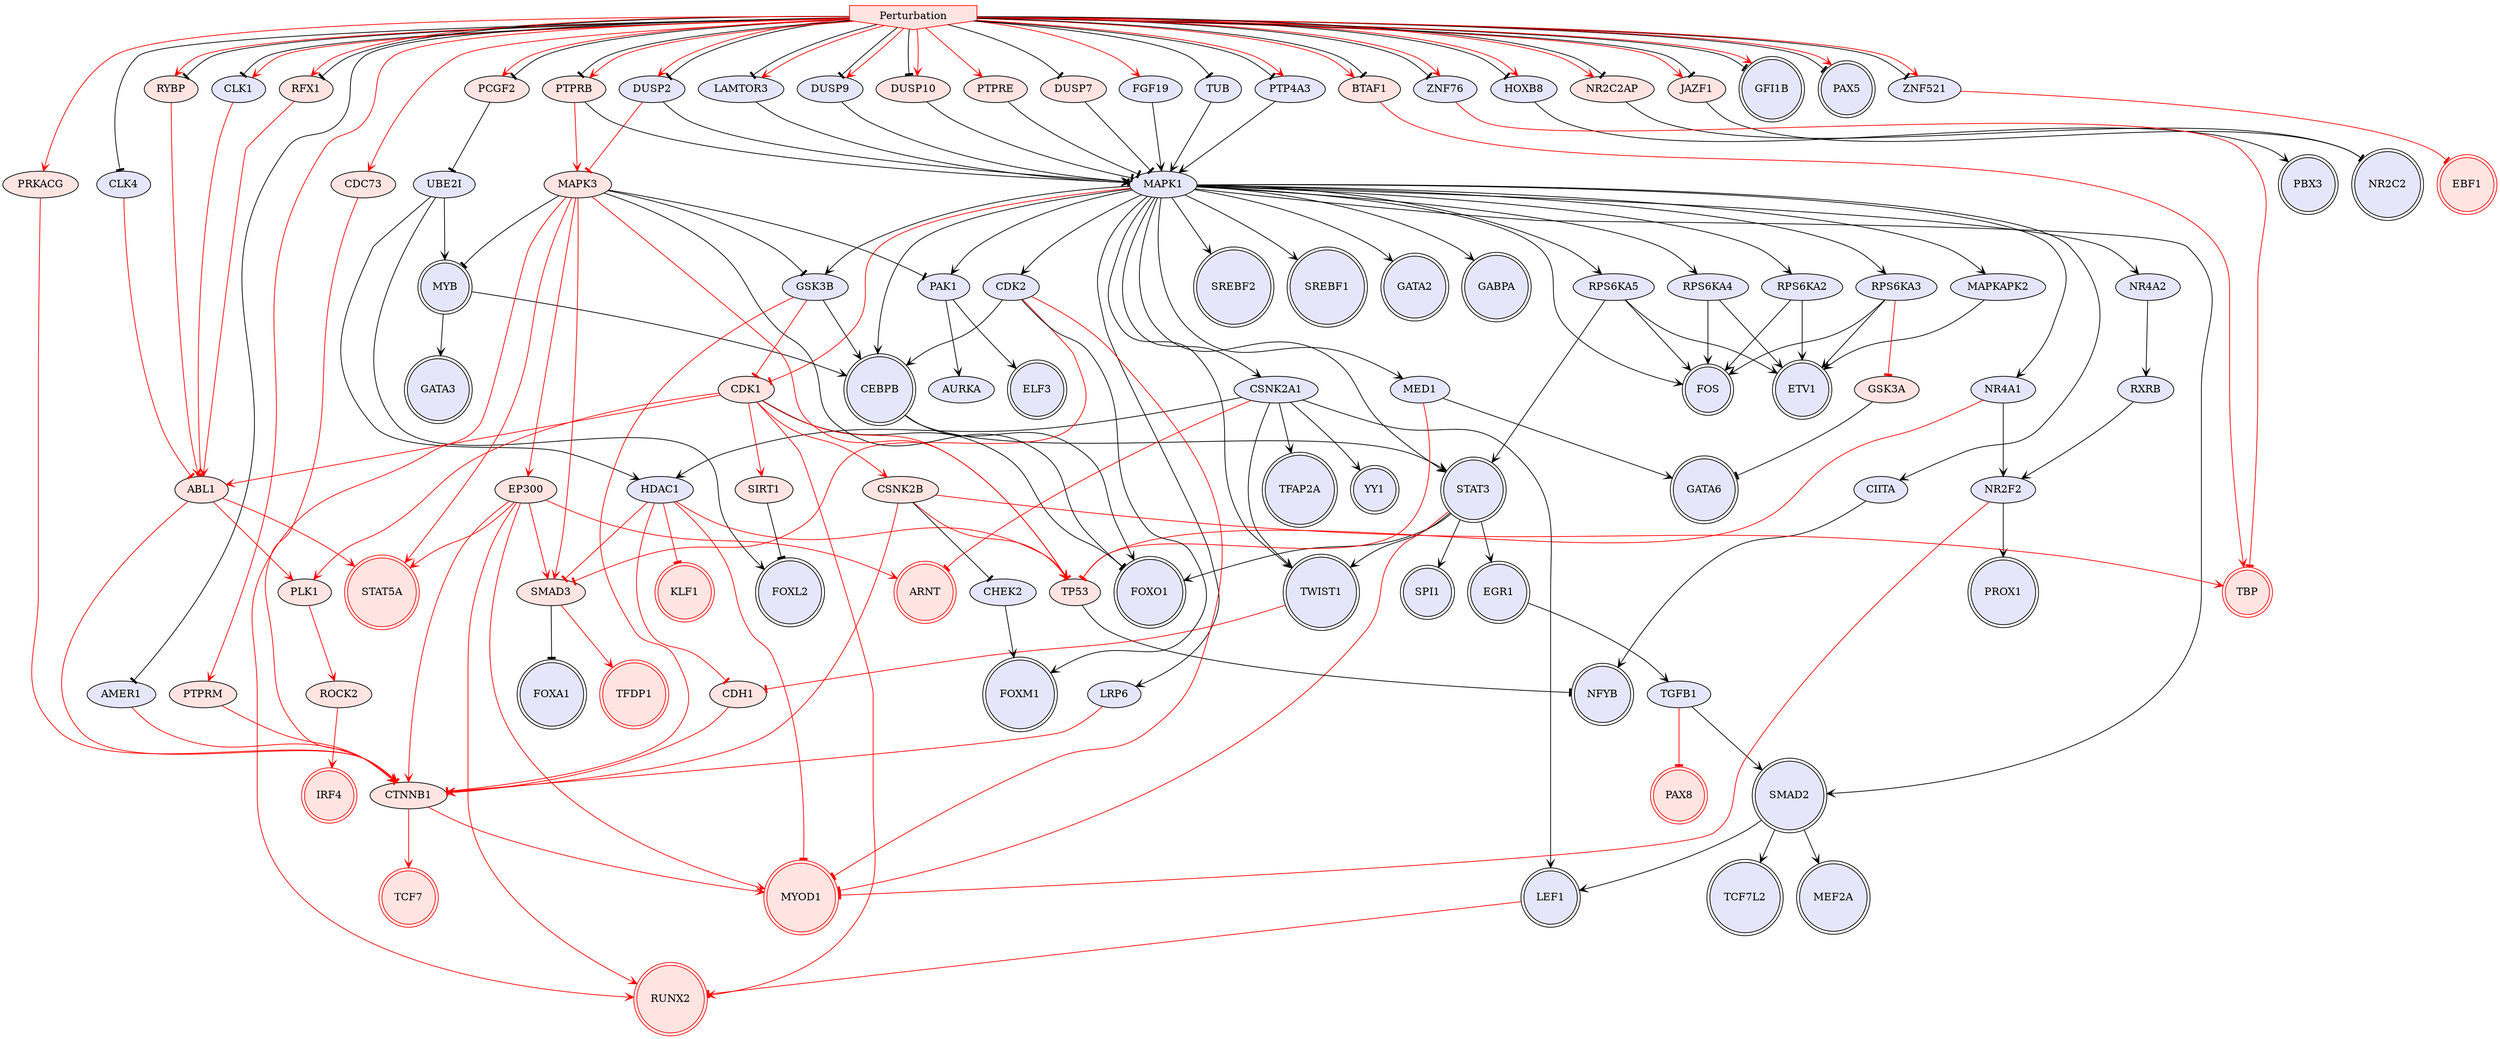 digraph {

MAPK1->GABPA [penwidth=1, color=black, arrowhead="vee"]
MYB->GATA3 [penwidth=1, color=black, arrowhead="vee"]
STAT3->EGR1 [penwidth=1, color=black, arrowhead="vee"]
MAPK1->CEBPB [penwidth=1, color=black, arrowhead="vee"]
CEBPB->FOXO1 [penwidth=1, color=black, arrowhead="vee"]
SMAD2->TCF7L2 [penwidth=1, color=black, arrowhead="vee"]
TP53->NFYB [penwidth=1, color=black, arrowhead="tee"]
CEBPB->STAT3 [penwidth=1, color=black, arrowhead="vee"]
STAT3->SPI1 [penwidth=1, color=black, arrowhead="vee"]
MAPK1->STAT3 [penwidth=1, color=black, arrowhead="vee"]
EGR1->TGFB1 [penwidth=1, color=black, arrowhead="vee"]
MAPK1->SMAD2 [penwidth=1, color=black, arrowhead="vee"]
SMAD2->LEF1 [penwidth=1, color=black, arrowhead="vee"]
NR4A1->NR2F2 [penwidth=1, color=black, arrowhead="vee"]
NR2F2->PROX1 [penwidth=1, color=black, arrowhead="vee"]
SMAD2->MEF2A [penwidth=1, color=black, arrowhead="vee"]
CSNK2A1->LEF1 [penwidth=1, color=black, arrowhead="vee"]
MAPK1->FOS [penwidth=1, color=black, arrowhead="vee"]
MAPK1->RPS6KA2 [penwidth=1, color=black, arrowhead="vee"]
MAPK1->MED1 [penwidth=1, color=black, arrowhead="vee"]
CSNK2A1->TWIST1 [penwidth=1, color=black, arrowhead="vee"]
CSNK2A1->TFAP2A [penwidth=1, color=black, arrowhead="vee"]
HOXB8->PBX3 [penwidth=1, color=black, arrowhead="vee"]
CDK2->CEBPB [penwidth=1, color=black, arrowhead="vee"]
RPS6KA2->ETV1 [penwidth=1, color=black, arrowhead="vee"]
RPS6KA2->FOS [penwidth=1, color=black, arrowhead="vee"]
SMAD3->FOXA1 [penwidth=1, color=black, arrowhead="tee"]
MAPK1->SREBF2 [penwidth=1, color=black, arrowhead="vee"]
PCGF2->UBE2I [penwidth=1, color=black, arrowhead="tee"]
MAPK1->SREBF1 [penwidth=1, color=black, arrowhead="vee"]
CSNK2A1->HDAC1 [penwidth=1, color=black, arrowhead="vee"]
CSNK2A1->YY1 [penwidth=1, color=black, arrowhead="vee"]
MAPK1->CDK2 [penwidth=1, color=black, arrowhead="vee"]
MAPK1->CSNK2A1 [penwidth=1, color=black, arrowhead="vee"]
JAZF1->NR2C2 [penwidth=1, color=black, arrowhead="tee"]
UBE2I->FOXL2 [penwidth=1, color=black, arrowhead="vee"]
MAPK1->TWIST1 [penwidth=1, color=black, arrowhead="vee"]
PAK1->ELF3 [penwidth=1, color=black, arrowhead="vee"]
MAPK1->PAK1 [penwidth=1, color=black, arrowhead="vee"]
CDK2->FOXM1 [penwidth=1, color=black, arrowhead="vee"]
MAPK1->NR4A1 [penwidth=1, color=black, arrowhead="vee"]
UBE2I->HDAC1 [penwidth=1, color=black, arrowhead="vee"]
TGFB1->SMAD2 [penwidth=1, color=black, arrowhead="vee"]
PTP4A3->MAPK1 [penwidth=1, color=black, arrowhead="vee"]
UBE2I->MYB [penwidth=1, color=black, arrowhead="vee"]
STAT3->TWIST1 [penwidth=1, color=black, arrowhead="vee"]
STAT3->FOXO1 [penwidth=1, color=black, arrowhead="vee"]
MYB->CEBPB [penwidth=1, color=black, arrowhead="vee"]
MED1->GATA6 [penwidth=1, color=black, arrowhead="vee"]
MAPK1->GATA2 [penwidth=1, color=black, arrowhead="vee"]
Perturbation->GFI1B [penwidth=1, color=black, arrowhead="tee"]
Perturbation->HOXB8 [penwidth=1, color=black, arrowhead="tee"]
Perturbation->PAX5 [penwidth=1, color=black, arrowhead="tee"]
Perturbation->PTP4A3 [penwidth=1, color=black, arrowhead="tee"]
Perturbation->ZNF521 [penwidth=1, color=black, arrowhead="tee"]
HDAC1->TP53 [penwidth=1, color=red, arrowhead="tee"]
ABL1->CTNNB1 [penwidth=1, color=red, arrowhead="vee"]
CTNNB1->TCF7 [penwidth=1, color=red, arrowhead="vee"]
RYBP->ABL1 [penwidth=1, color=red, arrowhead="vee"]
HDAC1->MYOD1 [penwidth=1, color=red, arrowhead="tee"]
ROCK2->IRF4 [penwidth=1, color=red, arrowhead="vee"]
CTNNB1->MYOD1 [penwidth=1, color=red, arrowhead="vee"]
TGFB1->PAX8 [penwidth=1, color=red, arrowhead="tee"]
CDK2->SMAD3 [penwidth=1, color=red, arrowhead="tee"]
ZNF521->EBF1 [penwidth=1, color=red, arrowhead="tee"]
CSNK2A1->ARNT [penwidth=1, color=red, arrowhead="tee"]
ABL1->PLK1 [penwidth=1, color=red, arrowhead="vee"]
NR2F2->MYOD1 [penwidth=1, color=red, arrowhead="tee"]
CDK2->MYOD1 [penwidth=1, color=red, arrowhead="tee"]
PLK1->ROCK2 [penwidth=1, color=red, arrowhead="vee"]
ABL1->STAT5A [penwidth=1, color=red, arrowhead="vee"]
MED1->TP53 [penwidth=1, color=red, arrowhead="tee"]
HDAC1->KLF1 [penwidth=1, color=red, arrowhead="tee"]
SMAD3->TFDP1 [penwidth=1, color=red, arrowhead="vee"]
HDAC1->SMAD3 [penwidth=1, color=red, arrowhead="tee"]
NR4A1->TP53 [penwidth=1, color=red, arrowhead="tee"]
BTAF1->TBP [penwidth=1, color=red, arrowhead="vee"]
STAT3->MYOD1 [penwidth=1, color=red, arrowhead="tee"]
LEF1->RUNX2 [penwidth=1, color=red, arrowhead="tee"]
Perturbation->BTAF1 [penwidth=1, color=red, arrowhead="vee"]
Perturbation->JAZF1 [penwidth=1, color=red, arrowhead="vee"]
Perturbation->PCGF2 [penwidth=1, color=red, arrowhead="vee"]
Perturbation->RYBP [penwidth=1, color=red, arrowhead="vee"]
MAPK1->MAPKAPK2 [penwidth=1, color=black, arrowhead="vee"]
MAPKAPK2->ETV1 [penwidth=1, color=black, arrowhead="vee"]
Perturbation->CLK1 [penwidth=1, color=black, arrowhead="tee"]
CLK1->ABL1 [penwidth=1, color=red, arrowhead="tee"]
RFX1->ABL1 [penwidth=1, color=red, arrowhead="vee"]
Perturbation->RFX1 [penwidth=1, color=red, arrowhead="vee"]
CDK1->FOXO1 [penwidth=1, color=black, arrowhead="tee"]
MAPK1->CDK1 [penwidth=1, color=red, arrowhead="tee"]
CDK1->TP53 [penwidth=1, color=red, arrowhead="vee"]
CDK1->RUNX2 [penwidth=1, color=red, arrowhead="vee"]
CDK1->ABL1 [penwidth=1, color=red, arrowhead="vee"]
CDK1->PLK1 [penwidth=1, color=red, arrowhead="vee"]
MAPK1->RPS6KA3 [penwidth=1, color=black, arrowhead="vee"]
RPS6KA3->ETV1 [penwidth=1, color=black, arrowhead="vee"]
RPS6KA3->FOS [penwidth=1, color=black, arrowhead="vee"]
RPS6KA4->FOS [penwidth=1, color=black, arrowhead="vee"]
LAMTOR3->MAPK1 [penwidth=1, color=black, arrowhead="vee"]
MAPK1->RPS6KA4 [penwidth=1, color=black, arrowhead="vee"]
RPS6KA4->ETV1 [penwidth=1, color=black, arrowhead="vee"]
MAPK1->CIITA [penwidth=1, color=black, arrowhead="vee"]
NR2C2AP->NR2C2 [penwidth=1, color=black, arrowhead="tee"]
CIITA->NFYB [penwidth=1, color=black, arrowhead="vee"]
Perturbation->LAMTOR3 [penwidth=1, color=black, arrowhead="tee"]
Perturbation->ZNF76 [penwidth=1, color=black, arrowhead="tee"]
ZNF76->TBP [penwidth=1, color=red, arrowhead="tee"]
Perturbation->NR2C2AP [penwidth=1, color=red, arrowhead="vee"]
CSNK2B->CHEK2 [penwidth=1, color=black, arrowhead="tee"]
MAPK1->RPS6KA5 [penwidth=1, color=black, arrowhead="vee"]
DUSP2->MAPK1 [penwidth=1, color=black, arrowhead="vee"]
MAPK3->MYB [penwidth=1, color=black, arrowhead="tee"]
RPS6KA5->STAT3 [penwidth=1, color=black, arrowhead="vee"]
RPS6KA5->ETV1 [penwidth=1, color=black, arrowhead="vee"]
RPS6KA5->FOS [penwidth=1, color=black, arrowhead="vee"]
SIRT1->FOXL2 [penwidth=1, color=black, arrowhead="tee"]
MAPK3->PAK1 [penwidth=1, color=black, arrowhead="tee"]
PAK1->AURKA [penwidth=1, color=black, arrowhead="vee"]
CHEK2->FOXM1 [penwidth=1, color=black, arrowhead="vee"]
MAPK3->FOXO1 [penwidth=1, color=black, arrowhead="tee"]
Perturbation->DUSP2 [penwidth=1, color=red, arrowhead="vee"]
Perturbation->GFI1B [penwidth=1, color=red, arrowhead="vee"]
Perturbation->HOXB8 [penwidth=1, color=red, arrowhead="vee"]
Perturbation->PAX5 [penwidth=1, color=red, arrowhead="vee"]
Perturbation->ZNF521 [penwidth=1, color=red, arrowhead="vee"]
CDK1->CSNK2B [penwidth=1, color=red, arrowhead="vee"]
CSNK2B->TBP [penwidth=1, color=red, arrowhead="vee"]
MAPK3->SMAD3 [penwidth=1, color=red, arrowhead="vee"]
MAPK3->STAT5A [penwidth=1, color=red, arrowhead="vee"]
MAPK3->RUNX2 [penwidth=1, color=red, arrowhead="vee"]
CDK1->SIRT1 [penwidth=1, color=red, arrowhead="vee"]
CSNK2B->CTNNB1 [penwidth=1, color=red, arrowhead="vee"]
DUSP2->MAPK3 [penwidth=1, color=red, arrowhead="tee"]
Perturbation->JAZF1 [penwidth=1, color=black, arrowhead="tee"]
DUSP9->MAPK1 [penwidth=1, color=black, arrowhead="vee"]
Perturbation->DUSP9 [penwidth=1, color=black, arrowhead="tee"]
DUSP10->MAPK1 [penwidth=1, color=black, arrowhead="tee"]
Perturbation->ZNF76 [penwidth=1, color=red, arrowhead="vee"]
Perturbation->DUSP10 [penwidth=1, color=black, arrowhead="tee"]
Perturbation->NR2C2AP [penwidth=1, color=black, arrowhead="tee"]
Perturbation->PCGF2 [penwidth=1, color=black, arrowhead="tee"]
Perturbation->RFX1 [penwidth=1, color=black, arrowhead="tee"]
PTPRE->MAPK1 [penwidth=1, color=black, arrowhead="tee"]
Perturbation->PTPRE [penwidth=1, color=red, arrowhead="vee"]
RXRB->NR2F2 [penwidth=1, color=black, arrowhead="vee"]
NR4A2->RXRB [penwidth=1, color=black, arrowhead="vee"]
PTPRB->MAPK1 [penwidth=1, color=black, arrowhead="tee"]
MAPK1->NR4A2 [penwidth=1, color=black, arrowhead="vee"]
PTPRB->MAPK3 [penwidth=1, color=red, arrowhead="vee"]
Perturbation->PTPRB [penwidth=1, color=black, arrowhead="tee"]
CSNK2B->TP53 [penwidth=1, color=red, arrowhead="vee"]
MAPK3->TP53 [penwidth=1, color=red, arrowhead="vee"]
Perturbation->CLK4 [penwidth=1, color=black, arrowhead="tee"]
CLK4->ABL1 [penwidth=1, color=red, arrowhead="tee"]
TWIST1->CDH1 [penwidth=1, color=red, arrowhead="tee"]
CDH1->CTNNB1 [penwidth=1, color=red, arrowhead="vee"]
HDAC1->CDH1 [penwidth=1, color=red, arrowhead="tee"]
Perturbation->PTPRB [penwidth=1, color=red, arrowhead="vee"]
GSK3A->GATA6 [penwidth=1, color=black, arrowhead="tee"]
GSK3B->CEBPB [penwidth=1, color=black, arrowhead="vee"]
MAPK1->GSK3B [penwidth=1, color=black, arrowhead="vee"]
MAPK3->GSK3B [penwidth=1, color=black, arrowhead="tee"]
GSK3B->CTNNB1 [penwidth=1, color=red, arrowhead="tee"]
GSK3B->CDK1 [penwidth=1, color=red, arrowhead="tee"]
RPS6KA3->GSK3A [penwidth=1, color=red, arrowhead="tee"]
CDC73->CTNNB1 [penwidth=1, color=red, arrowhead="vee"]
Perturbation->CDC73 [penwidth=1, color=red, arrowhead="vee"]
Perturbation->PTP4A3 [penwidth=1, color=red, arrowhead="vee"]
Perturbation->DUSP2 [penwidth=1, color=black, arrowhead="tee"]
Perturbation->AMER1 [penwidth=1, color=black, arrowhead="tee"]
AMER1->CTNNB1 [penwidth=1, color=red, arrowhead="tee"]
DUSP7->MAPK1 [penwidth=1, color=black, arrowhead="tee"]
Perturbation->BTAF1 [penwidth=1, color=black, arrowhead="tee"]
Perturbation->DUSP7 [penwidth=1, color=black, arrowhead="tee"]
EP300->CTNNB1 [penwidth=1, color=red, arrowhead="vee"]
EP300->ARNT [penwidth=1, color=red, arrowhead="vee"]
EP300->STAT5A [penwidth=1, color=red, arrowhead="vee"]
EP300->RUNX2 [penwidth=1, color=red, arrowhead="vee"]
MAPK3->EP300 [penwidth=1, color=red, arrowhead="vee"]
EP300->SMAD3 [penwidth=1, color=red, arrowhead="vee"]
EP300->MYOD1 [penwidth=1, color=red, arrowhead="vee"]
PRKACG->CTNNB1 [penwidth=1, color=red, arrowhead="vee"]
Perturbation->PRKACG [penwidth=1, color=red, arrowhead="vee"]
Perturbation->DUSP10 [penwidth=1, color=red, arrowhead="vee"]
FGF19->MAPK1 [penwidth=1, color=black, arrowhead="vee"]
Perturbation->CLK1 [penwidth=1, color=red, arrowhead="vee"]
Perturbation->FGF19 [penwidth=1, color=red, arrowhead="vee"]
PTPRM->CTNNB1 [penwidth=1, color=red, arrowhead="vee"]
Perturbation->PTPRM [penwidth=1, color=red, arrowhead="vee"]
Perturbation->DUSP9 [penwidth=1, color=red, arrowhead="vee"]
Perturbation->LAMTOR3 [penwidth=1, color=red, arrowhead="vee"]
TUB->MAPK1 [penwidth=1, color=black, arrowhead="vee"]
Perturbation->TUB [penwidth=1, color=black, arrowhead="tee"]
MAPK1->LRP6 [penwidth=1, color=black, arrowhead="vee"]
LRP6->CTNNB1 [penwidth=1, color=red, arrowhead="tee"]
Perturbation->RYBP [penwidth=1, color=black, arrowhead="tee"]
Perturbation [style=filled, color=red, fillcolor=mistyrose, shape=invhouse];
KLF1 [style=filled, color=red, fillcolor=mistyrose, shape=doublecircle];
SMAD2 [style=filled, color=black, fillcolor=lavender, shape=doublecircle];
MEF2A [style=filled, color=black, fillcolor=lavender, shape=doublecircle];
NFYB [style=filled, color=black, fillcolor=lavender, shape=doublecircle];
FOS [style=filled, color=black, fillcolor=lavender, shape=doublecircle];
PAX5 [style=filled, color=black, fillcolor=lavender, shape=doublecircle];
GABPA [style=filled, color=black, fillcolor=lavender, shape=doublecircle];
FOXA1 [style=filled, color=black, fillcolor=lavender, shape=doublecircle];
SPI1 [style=filled, color=black, fillcolor=lavender, shape=doublecircle];
GFI1B [style=filled, color=black, fillcolor=lavender, shape=doublecircle];
PAX8 [style=filled, color=red, fillcolor=mistyrose, shape=doublecircle];
CEBPB [style=filled, color=black, fillcolor=lavender, shape=doublecircle];
TCF7L2 [style=filled, color=black, fillcolor=lavender, shape=doublecircle];
NR2C2 [style=filled, color=black, fillcolor=lavender, shape=doublecircle];
STAT5A [style=filled, color=red, fillcolor=mistyrose, shape=doublecircle];
IRF4 [style=filled, color=red, fillcolor=mistyrose, shape=doublecircle];
GATA6 [style=filled, color=black, fillcolor=lavender, shape=doublecircle];
STAT3 [style=filled, color=black, fillcolor=lavender, shape=doublecircle];
FOXM1 [style=filled, color=black, fillcolor=lavender, shape=doublecircle];
EGR1 [style=filled, color=black, fillcolor=lavender, shape=doublecircle];
EBF1 [style=filled, color=red, fillcolor=mistyrose, shape=doublecircle];
PROX1 [style=filled, color=black, fillcolor=lavender, shape=doublecircle];
RUNX2 [style=filled, color=red, fillcolor=mistyrose, shape=doublecircle];
FOXO1 [style=filled, color=black, fillcolor=lavender, shape=doublecircle];
YY1 [style=filled, color=black, fillcolor=lavender, shape=doublecircle];
FOXL2 [style=filled, color=black, fillcolor=lavender, shape=doublecircle];
SREBF1 [style=filled, color=black, fillcolor=lavender, shape=doublecircle];
TWIST1 [style=filled, color=black, fillcolor=lavender, shape=doublecircle];
TBP [style=filled, color=red, fillcolor=mistyrose, shape=doublecircle];
GATA3 [style=filled, color=black, fillcolor=lavender, shape=doublecircle];
ETV1 [style=filled, color=black, fillcolor=lavender, shape=doublecircle];
MYB [style=filled, color=black, fillcolor=lavender, shape=doublecircle];
ARNT [style=filled, color=red, fillcolor=mistyrose, shape=doublecircle];
PBX3 [style=filled, color=black, fillcolor=lavender, shape=doublecircle];
MYOD1 [style=filled, color=red, fillcolor=mistyrose, shape=doublecircle];
LEF1 [style=filled, color=black, fillcolor=lavender, shape=doublecircle];
ELF3 [style=filled, color=black, fillcolor=lavender, shape=doublecircle];
TFAP2A [style=filled, color=black, fillcolor=lavender, shape=doublecircle];
TFDP1 [style=filled, color=red, fillcolor=mistyrose, shape=doublecircle];
SREBF2 [style=filled, color=black, fillcolor=lavender, shape=doublecircle];
TCF7 [style=filled, color=red, fillcolor=mistyrose, shape=doublecircle];
GATA2 [style=filled, color=black, fillcolor=lavender, shape=doublecircle];
MAPK1 [style=filled, fillcolor=lavender];
TP53 [style=filled, fillcolor=mistyrose];
NR4A1 [style=filled, fillcolor=lavender];
NR2F2 [style=filled, fillcolor=lavender];
CSNK2A1 [style=filled, fillcolor=lavender];
HOXB8 [style=filled, fillcolor=lavender];
CDK2 [style=filled, fillcolor=lavender];
RPS6KA2 [style=filled, fillcolor=lavender];
SMAD3 [style=filled, fillcolor=mistyrose];
PCGF2 [style=filled, fillcolor=mistyrose];
JAZF1 [style=filled, fillcolor=mistyrose];
UBE2I [style=filled, fillcolor=lavender];
PAK1 [style=filled, fillcolor=lavender];
TGFB1 [style=filled, fillcolor=lavender];
PTP4A3 [style=filled, fillcolor=lavender];
MED1 [style=filled, fillcolor=lavender];
HDAC1 [style=filled, fillcolor=lavender];
ABL1 [style=filled, fillcolor=mistyrose];
CTNNB1 [style=filled, fillcolor=mistyrose];
RYBP [style=filled, fillcolor=mistyrose];
ROCK2 [style=filled, fillcolor=mistyrose];
ZNF521 [style=filled, fillcolor=lavender];
PLK1 [style=filled, fillcolor=mistyrose];
BTAF1 [style=filled, fillcolor=mistyrose];
MAPKAPK2 [style=filled, fillcolor=lavender];
CLK1 [style=filled, fillcolor=lavender];
RFX1 [style=filled, fillcolor=mistyrose];
CDK1 [style=filled, fillcolor=mistyrose];
RPS6KA3 [style=filled, fillcolor=lavender];
RPS6KA4 [style=filled, fillcolor=lavender];
LAMTOR3 [style=filled, fillcolor=lavender];
NR2C2AP [style=filled, fillcolor=mistyrose];
CIITA [style=filled, fillcolor=lavender];
ZNF76 [style=filled, fillcolor=lavender];
CSNK2B [style=filled, fillcolor=mistyrose];
DUSP2 [style=filled, fillcolor=lavender];
MAPK3 [style=filled, fillcolor=mistyrose];
RPS6KA5 [style=filled, fillcolor=lavender];
SIRT1 [style=filled, fillcolor=mistyrose];
CHEK2 [style=filled, fillcolor=lavender];
DUSP9 [style=filled, fillcolor=lavender];
DUSP10 [style=filled, fillcolor=mistyrose];
PTPRE [style=filled, fillcolor=mistyrose];
RXRB [style=filled, fillcolor=lavender];
NR4A2 [style=filled, fillcolor=lavender];
PTPRB [style=filled, fillcolor=mistyrose];
CLK4 [style=filled, fillcolor=lavender];
CDH1 [style=filled, fillcolor=mistyrose];
GSK3A [style=filled, fillcolor=mistyrose];
GSK3B [style=filled, fillcolor=lavender];
CDC73 [style=filled, fillcolor=mistyrose];
AMER1 [style=filled, fillcolor=lavender];
DUSP7 [style=filled, fillcolor=mistyrose];
EP300 [style=filled, fillcolor=mistyrose];
PRKACG [style=filled, fillcolor=mistyrose];
FGF19 [style=filled, fillcolor=lavender];
PTPRM [style=filled, fillcolor=mistyrose];
TUB [style=filled, fillcolor=lavender];
LRP6 [style=filled, fillcolor=lavender];
AURKA [style=filled, fillcolor=lavender];


}
